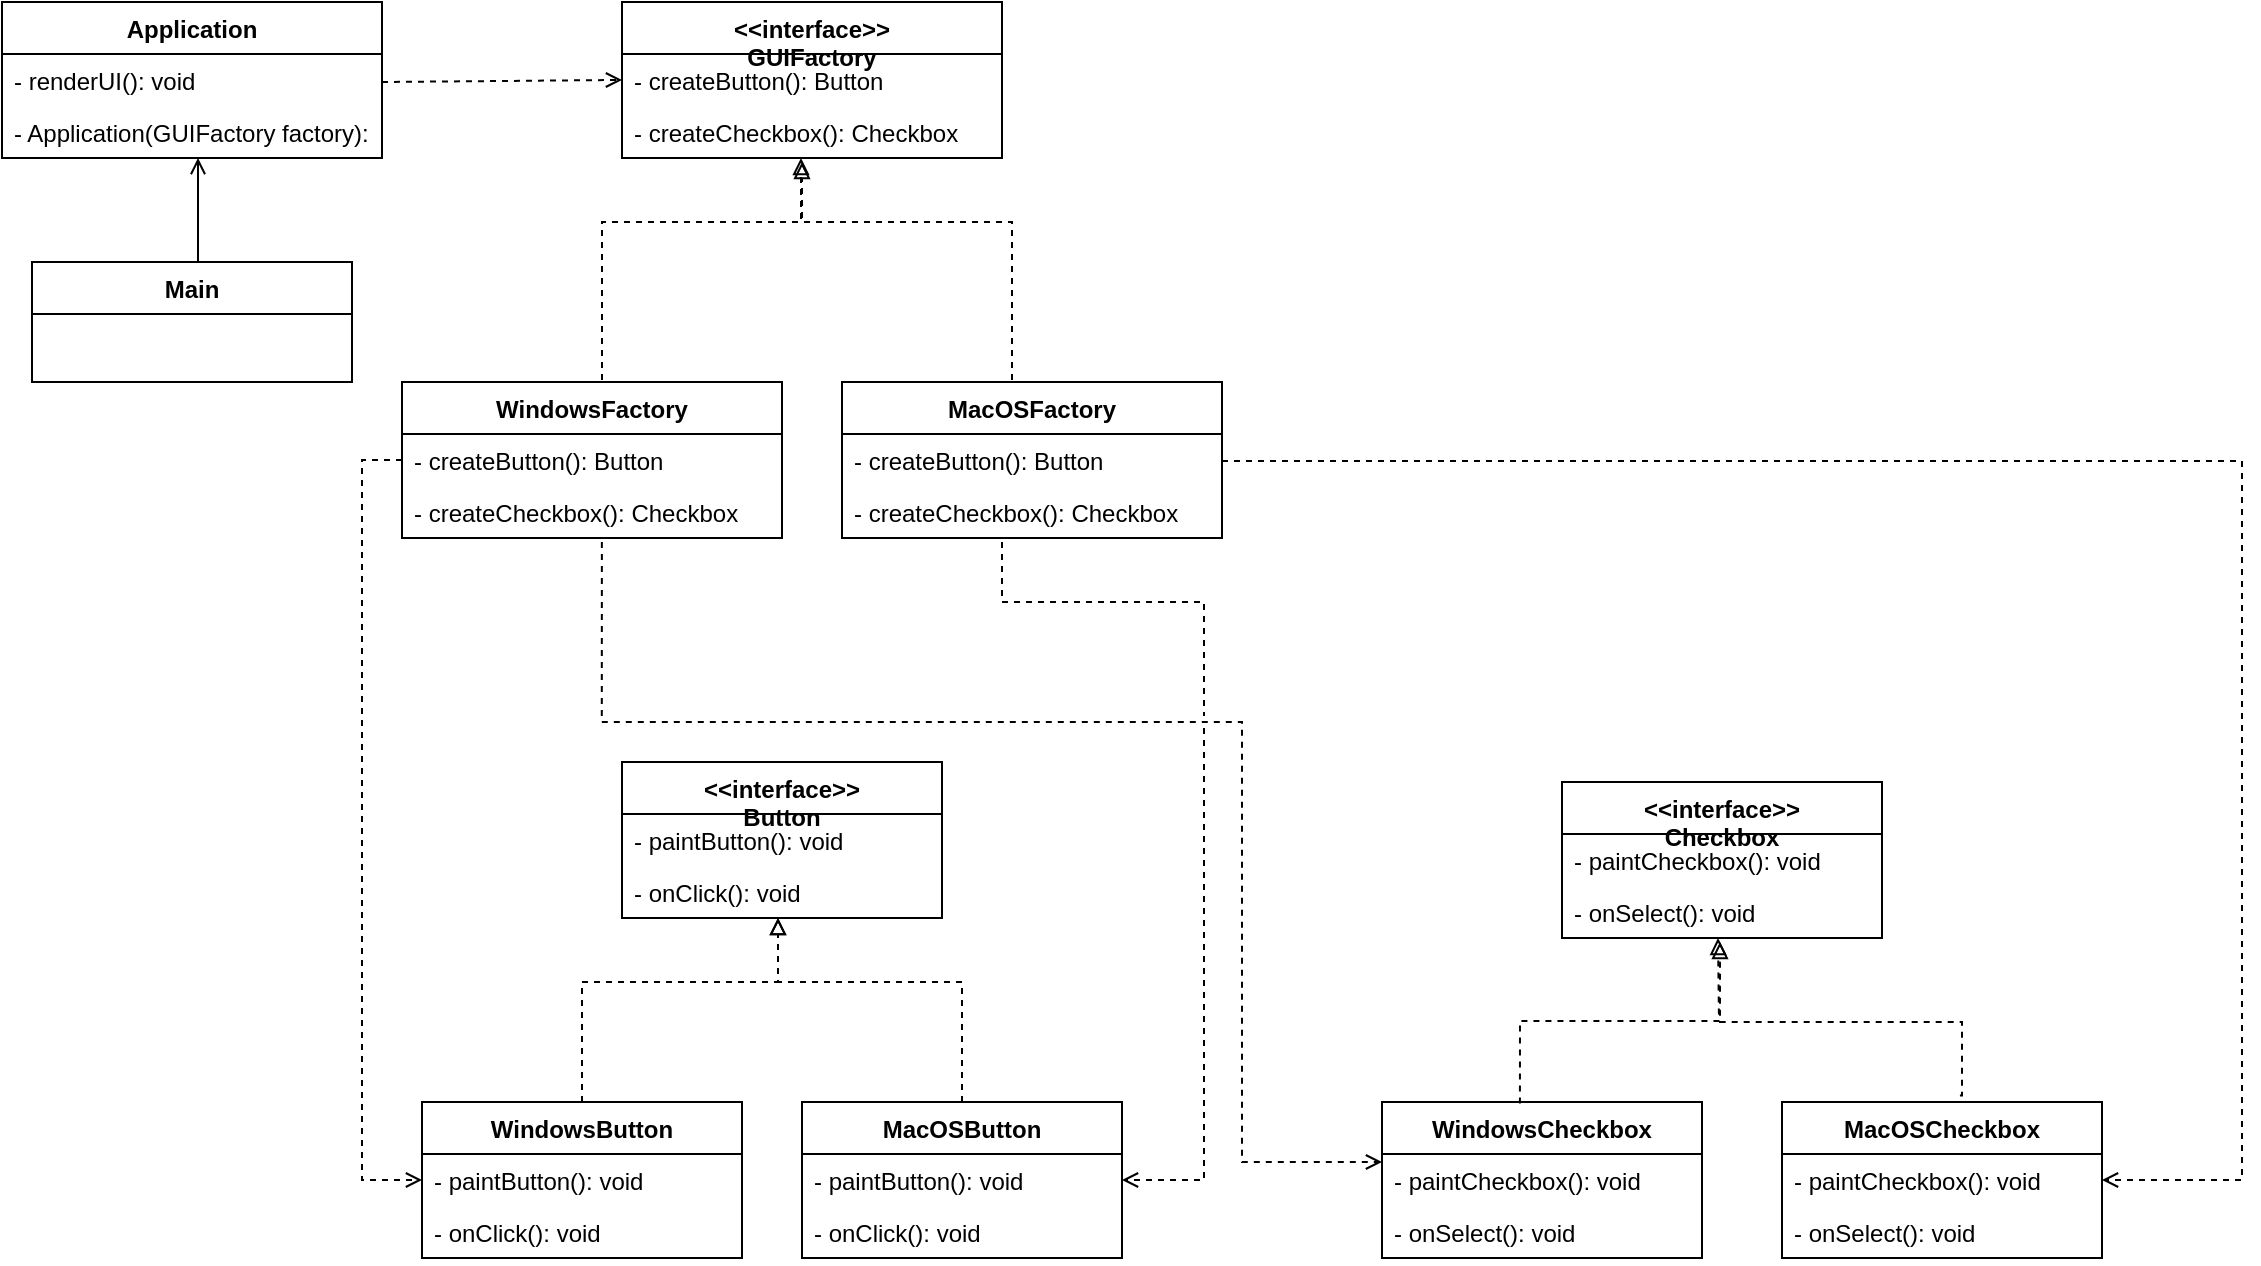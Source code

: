 <mxfile>
    <diagram id="-fCTT9Kts9_dgyBlwd14" name="Page-1">
        <mxGraphModel dx="1570" dy="563" grid="1" gridSize="10" guides="1" tooltips="1" connect="1" arrows="1" fold="1" page="1" pageScale="1" pageWidth="850" pageHeight="1100" math="0" shadow="0">
            <root>
                <mxCell id="0"/>
                <mxCell id="1" parent="0"/>
                <mxCell id="2" value="Application" style="swimlane;fontStyle=1;align=center;verticalAlign=top;childLayout=stackLayout;horizontal=1;startSize=26;horizontalStack=0;resizeParent=1;resizeParentMax=0;resizeLast=0;collapsible=1;marginBottom=0;whiteSpace=wrap;html=1;" vertex="1" parent="1">
                    <mxGeometry x="-340" y="10" width="190" height="78" as="geometry"/>
                </mxCell>
                <mxCell id="3" value="- renderUI(): void" style="text;strokeColor=none;fillColor=none;align=left;verticalAlign=top;spacingLeft=4;spacingRight=4;overflow=hidden;rotatable=0;points=[[0,0.5],[1,0.5]];portConstraint=eastwest;whiteSpace=wrap;html=1;" vertex="1" parent="2">
                    <mxGeometry y="26" width="190" height="26" as="geometry"/>
                </mxCell>
                <mxCell id="4" value="- Application(GUIFactory factory): " style="text;strokeColor=none;fillColor=none;align=left;verticalAlign=top;spacingLeft=4;spacingRight=4;overflow=hidden;rotatable=0;points=[[0,0.5],[1,0.5]];portConstraint=eastwest;whiteSpace=wrap;html=1;" vertex="1" parent="2">
                    <mxGeometry y="52" width="190" height="26" as="geometry"/>
                </mxCell>
                <mxCell id="5" value="MacOSButton" style="swimlane;fontStyle=1;align=center;verticalAlign=top;childLayout=stackLayout;horizontal=1;startSize=26;horizontalStack=0;resizeParent=1;resizeParentMax=0;resizeLast=0;collapsible=1;marginBottom=0;whiteSpace=wrap;html=1;" vertex="1" parent="1">
                    <mxGeometry x="60" y="560" width="160" height="78" as="geometry"/>
                </mxCell>
                <mxCell id="6" value="- paintButton(): void" style="text;strokeColor=none;fillColor=none;align=left;verticalAlign=top;spacingLeft=4;spacingRight=4;overflow=hidden;rotatable=0;points=[[0,0.5],[1,0.5]];portConstraint=eastwest;whiteSpace=wrap;html=1;" vertex="1" parent="5">
                    <mxGeometry y="26" width="160" height="26" as="geometry"/>
                </mxCell>
                <mxCell id="7" value="- onClick(): void" style="text;strokeColor=none;fillColor=none;align=left;verticalAlign=top;spacingLeft=4;spacingRight=4;overflow=hidden;rotatable=0;points=[[0,0.5],[1,0.5]];portConstraint=eastwest;whiteSpace=wrap;html=1;" vertex="1" parent="5">
                    <mxGeometry y="52" width="160" height="26" as="geometry"/>
                </mxCell>
                <mxCell id="8" value="&amp;lt;&amp;lt;interface&amp;gt;&amp;gt;&lt;div&gt;Checkbox&lt;/div&gt;" style="swimlane;fontStyle=1;align=center;verticalAlign=top;childLayout=stackLayout;horizontal=1;startSize=26;horizontalStack=0;resizeParent=1;resizeParentMax=0;resizeLast=0;collapsible=1;marginBottom=0;whiteSpace=wrap;html=1;" vertex="1" parent="1">
                    <mxGeometry x="440" y="400" width="160" height="78" as="geometry"/>
                </mxCell>
                <mxCell id="9" value="- paintCheckbox(): void" style="text;strokeColor=none;fillColor=none;align=left;verticalAlign=top;spacingLeft=4;spacingRight=4;overflow=hidden;rotatable=0;points=[[0,0.5],[1,0.5]];portConstraint=eastwest;whiteSpace=wrap;html=1;" vertex="1" parent="8">
                    <mxGeometry y="26" width="160" height="26" as="geometry"/>
                </mxCell>
                <mxCell id="10" value="- onSelect(): void" style="text;strokeColor=none;fillColor=none;align=left;verticalAlign=top;spacingLeft=4;spacingRight=4;overflow=hidden;rotatable=0;points=[[0,0.5],[1,0.5]];portConstraint=eastwest;whiteSpace=wrap;html=1;" vertex="1" parent="8">
                    <mxGeometry y="52" width="160" height="26" as="geometry"/>
                </mxCell>
                <mxCell id="11" value="MacOSFactory" style="swimlane;fontStyle=1;align=center;verticalAlign=top;childLayout=stackLayout;horizontal=1;startSize=26;horizontalStack=0;resizeParent=1;resizeParentMax=0;resizeLast=0;collapsible=1;marginBottom=0;whiteSpace=wrap;html=1;" vertex="1" parent="1">
                    <mxGeometry x="80" y="200" width="190" height="78" as="geometry"/>
                </mxCell>
                <mxCell id="12" value="- createButton(): Button" style="text;strokeColor=none;fillColor=none;align=left;verticalAlign=top;spacingLeft=4;spacingRight=4;overflow=hidden;rotatable=0;points=[[0,0.5],[1,0.5]];portConstraint=eastwest;whiteSpace=wrap;html=1;" vertex="1" parent="11">
                    <mxGeometry y="26" width="190" height="26" as="geometry"/>
                </mxCell>
                <mxCell id="13" value="- createCheckbox(): Checkbox" style="text;strokeColor=none;fillColor=none;align=left;verticalAlign=top;spacingLeft=4;spacingRight=4;overflow=hidden;rotatable=0;points=[[0,0.5],[1,0.5]];portConstraint=eastwest;whiteSpace=wrap;html=1;" vertex="1" parent="11">
                    <mxGeometry y="52" width="190" height="26" as="geometry"/>
                </mxCell>
                <mxCell id="14" value="WindowsButton" style="swimlane;fontStyle=1;align=center;verticalAlign=top;childLayout=stackLayout;horizontal=1;startSize=26;horizontalStack=0;resizeParent=1;resizeParentMax=0;resizeLast=0;collapsible=1;marginBottom=0;whiteSpace=wrap;html=1;" vertex="1" parent="1">
                    <mxGeometry x="-130" y="560" width="160" height="78" as="geometry"/>
                </mxCell>
                <mxCell id="15" value="- paintButton(): void" style="text;strokeColor=none;fillColor=none;align=left;verticalAlign=top;spacingLeft=4;spacingRight=4;overflow=hidden;rotatable=0;points=[[0,0.5],[1,0.5]];portConstraint=eastwest;whiteSpace=wrap;html=1;" vertex="1" parent="14">
                    <mxGeometry y="26" width="160" height="26" as="geometry"/>
                </mxCell>
                <mxCell id="16" value="- onClick(): void" style="text;strokeColor=none;fillColor=none;align=left;verticalAlign=top;spacingLeft=4;spacingRight=4;overflow=hidden;rotatable=0;points=[[0,0.5],[1,0.5]];portConstraint=eastwest;whiteSpace=wrap;html=1;" vertex="1" parent="14">
                    <mxGeometry y="52" width="160" height="26" as="geometry"/>
                </mxCell>
                <mxCell id="23" value="WindowsCheckbox" style="swimlane;fontStyle=1;align=center;verticalAlign=top;childLayout=stackLayout;horizontal=1;startSize=26;horizontalStack=0;resizeParent=1;resizeParentMax=0;resizeLast=0;collapsible=1;marginBottom=0;whiteSpace=wrap;html=1;" vertex="1" parent="1">
                    <mxGeometry x="350" y="560" width="160" height="78" as="geometry"/>
                </mxCell>
                <mxCell id="44" value="" style="html=1;labelBackgroundColor=#ffffff;jettySize=auto;orthogonalLoop=1;fontSize=14;rounded=0;jumpStyle=gap;edgeStyle=orthogonalEdgeStyle;startArrow=none;endArrow=block;endFill=0;dashed=1;strokeWidth=1;exitX=0.556;exitY=-0.041;exitDx=0;exitDy=0;exitPerimeter=0;" edge="1" parent="23" source="33">
                    <mxGeometry width="48" height="48" relative="1" as="geometry">
                        <mxPoint x="290" y="-20" as="sourcePoint"/>
                        <mxPoint x="169" y="-80" as="targetPoint"/>
                        <Array as="points">
                            <mxPoint x="290" y="-3"/>
                            <mxPoint x="290" y="-40"/>
                            <mxPoint x="169" y="-40"/>
                        </Array>
                    </mxGeometry>
                </mxCell>
                <mxCell id="24" value="- paintCheckbox(): void" style="text;strokeColor=none;fillColor=none;align=left;verticalAlign=top;spacingLeft=4;spacingRight=4;overflow=hidden;rotatable=0;points=[[0,0.5],[1,0.5]];portConstraint=eastwest;whiteSpace=wrap;html=1;" vertex="1" parent="23">
                    <mxGeometry y="26" width="160" height="26" as="geometry"/>
                </mxCell>
                <mxCell id="25" value="- onSelect(): void" style="text;strokeColor=none;fillColor=none;align=left;verticalAlign=top;spacingLeft=4;spacingRight=4;overflow=hidden;rotatable=0;points=[[0,0.5],[1,0.5]];portConstraint=eastwest;whiteSpace=wrap;html=1;" vertex="1" parent="23">
                    <mxGeometry y="52" width="160" height="26" as="geometry"/>
                </mxCell>
                <mxCell id="26" value="&amp;lt;&amp;lt;interface&amp;gt;&amp;gt;&lt;div&gt;GUIFactory&lt;/div&gt;" style="swimlane;fontStyle=1;align=center;verticalAlign=top;childLayout=stackLayout;horizontal=1;startSize=26;horizontalStack=0;resizeParent=1;resizeParentMax=0;resizeLast=0;collapsible=1;marginBottom=0;whiteSpace=wrap;html=1;" vertex="1" parent="1">
                    <mxGeometry x="-30" y="10" width="190" height="78" as="geometry"/>
                </mxCell>
                <mxCell id="27" value="- createButton(): Button" style="text;strokeColor=none;fillColor=none;align=left;verticalAlign=top;spacingLeft=4;spacingRight=4;overflow=hidden;rotatable=0;points=[[0,0.5],[1,0.5]];portConstraint=eastwest;whiteSpace=wrap;html=1;" vertex="1" parent="26">
                    <mxGeometry y="26" width="190" height="26" as="geometry"/>
                </mxCell>
                <mxCell id="28" value="- createCheckbox(): Checkbox" style="text;strokeColor=none;fillColor=none;align=left;verticalAlign=top;spacingLeft=4;spacingRight=4;overflow=hidden;rotatable=0;points=[[0,0.5],[1,0.5]];portConstraint=eastwest;whiteSpace=wrap;html=1;" vertex="1" parent="26">
                    <mxGeometry y="52" width="190" height="26" as="geometry"/>
                </mxCell>
                <mxCell id="29" value="Main" style="swimlane;fontStyle=1;align=center;verticalAlign=top;childLayout=stackLayout;horizontal=1;startSize=26;horizontalStack=0;resizeParent=1;resizeParentMax=0;resizeLast=0;collapsible=1;marginBottom=0;whiteSpace=wrap;html=1;" vertex="1" parent="1">
                    <mxGeometry x="-325" y="140" width="160" height="60" as="geometry"/>
                </mxCell>
                <mxCell id="30" value="&amp;lt;&amp;lt;interface&amp;gt;&amp;gt;&lt;div&gt;Button&lt;/div&gt;" style="swimlane;fontStyle=1;align=center;verticalAlign=top;childLayout=stackLayout;horizontal=1;startSize=26;horizontalStack=0;resizeParent=1;resizeParentMax=0;resizeLast=0;collapsible=1;marginBottom=0;whiteSpace=wrap;html=1;" vertex="1" parent="1">
                    <mxGeometry x="-30" y="390" width="160" height="78" as="geometry"/>
                </mxCell>
                <mxCell id="31" value="- paintButton(): void" style="text;strokeColor=none;fillColor=none;align=left;verticalAlign=top;spacingLeft=4;spacingRight=4;overflow=hidden;rotatable=0;points=[[0,0.5],[1,0.5]];portConstraint=eastwest;whiteSpace=wrap;html=1;" vertex="1" parent="30">
                    <mxGeometry y="26" width="160" height="26" as="geometry"/>
                </mxCell>
                <mxCell id="32" value="- onClick(): void" style="text;strokeColor=none;fillColor=none;align=left;verticalAlign=top;spacingLeft=4;spacingRight=4;overflow=hidden;rotatable=0;points=[[0,0.5],[1,0.5]];portConstraint=eastwest;whiteSpace=wrap;html=1;" vertex="1" parent="30">
                    <mxGeometry y="52" width="160" height="26" as="geometry"/>
                </mxCell>
                <mxCell id="33" value="MacOSCheckbox" style="swimlane;fontStyle=1;align=center;verticalAlign=top;childLayout=stackLayout;horizontal=1;startSize=26;horizontalStack=0;resizeParent=1;resizeParentMax=0;resizeLast=0;collapsible=1;marginBottom=0;whiteSpace=wrap;html=1;" vertex="1" parent="1">
                    <mxGeometry x="550" y="560" width="160" height="78" as="geometry"/>
                </mxCell>
                <mxCell id="34" value="- paintCheckbox(): void" style="text;strokeColor=none;fillColor=none;align=left;verticalAlign=top;spacingLeft=4;spacingRight=4;overflow=hidden;rotatable=0;points=[[0,0.5],[1,0.5]];portConstraint=eastwest;whiteSpace=wrap;html=1;" vertex="1" parent="33">
                    <mxGeometry y="26" width="160" height="26" as="geometry"/>
                </mxCell>
                <mxCell id="35" value="- onSelect(): void" style="text;strokeColor=none;fillColor=none;align=left;verticalAlign=top;spacingLeft=4;spacingRight=4;overflow=hidden;rotatable=0;points=[[0,0.5],[1,0.5]];portConstraint=eastwest;whiteSpace=wrap;html=1;" vertex="1" parent="33">
                    <mxGeometry y="52" width="160" height="26" as="geometry"/>
                </mxCell>
                <mxCell id="36" value="WindowsFactory" style="swimlane;fontStyle=1;align=center;verticalAlign=top;childLayout=stackLayout;horizontal=1;startSize=26;horizontalStack=0;resizeParent=1;resizeParentMax=0;resizeLast=0;collapsible=1;marginBottom=0;whiteSpace=wrap;html=1;" vertex="1" parent="1">
                    <mxGeometry x="-140" y="200" width="190" height="78" as="geometry"/>
                </mxCell>
                <mxCell id="37" value="- createButton(): Button" style="text;strokeColor=none;fillColor=none;align=left;verticalAlign=top;spacingLeft=4;spacingRight=4;overflow=hidden;rotatable=0;points=[[0,0.5],[1,0.5]];portConstraint=eastwest;whiteSpace=wrap;html=1;" vertex="1" parent="36">
                    <mxGeometry y="26" width="190" height="26" as="geometry"/>
                </mxCell>
                <mxCell id="38" value="- createCheckbox(): Checkbox" style="text;strokeColor=none;fillColor=none;align=left;verticalAlign=top;spacingLeft=4;spacingRight=4;overflow=hidden;rotatable=0;points=[[0,0.5],[1,0.5]];portConstraint=eastwest;whiteSpace=wrap;html=1;" vertex="1" parent="36">
                    <mxGeometry y="52" width="190" height="26" as="geometry"/>
                </mxCell>
                <mxCell id="39" value="" style="html=1;labelBackgroundColor=#ffffff;jettySize=auto;orthogonalLoop=1;fontSize=14;rounded=0;jumpStyle=gap;edgeStyle=orthogonalEdgeStyle;startArrow=none;endArrow=block;endFill=0;dashed=1;strokeWidth=1;exitX=0.5;exitY=0;exitDx=0;exitDy=0;" edge="1" parent="1" source="36">
                    <mxGeometry width="48" height="48" relative="1" as="geometry">
                        <mxPoint x="-40" y="190" as="sourcePoint"/>
                        <mxPoint x="59.5" y="88" as="targetPoint"/>
                        <Array as="points">
                            <mxPoint x="-40" y="200"/>
                            <mxPoint x="-40" y="120"/>
                            <mxPoint x="60" y="120"/>
                        </Array>
                    </mxGeometry>
                </mxCell>
                <mxCell id="40" value="" style="html=1;labelBackgroundColor=#ffffff;jettySize=auto;orthogonalLoop=1;fontSize=14;rounded=0;jumpStyle=gap;edgeStyle=orthogonalEdgeStyle;startArrow=none;endArrow=block;endFill=0;dashed=1;strokeWidth=1;exitX=0.5;exitY=0;exitDx=0;exitDy=0;" edge="1" parent="1">
                    <mxGeometry width="48" height="48" relative="1" as="geometry">
                        <mxPoint x="160" y="200" as="sourcePoint"/>
                        <mxPoint x="60" y="90" as="targetPoint"/>
                        <Array as="points">
                            <mxPoint x="165" y="200"/>
                            <mxPoint x="165" y="120"/>
                            <mxPoint x="60" y="120"/>
                        </Array>
                    </mxGeometry>
                </mxCell>
                <mxCell id="41" value="" style="html=1;labelBackgroundColor=#ffffff;jettySize=auto;orthogonalLoop=1;fontSize=14;rounded=0;jumpStyle=gap;edgeStyle=orthogonalEdgeStyle;startArrow=none;endArrow=block;endFill=0;dashed=1;strokeWidth=1;exitX=0.5;exitY=0;exitDx=0;exitDy=0;" edge="1" parent="1" source="14">
                    <mxGeometry width="48" height="48" relative="1" as="geometry">
                        <mxPoint x="-60" y="520" as="sourcePoint"/>
                        <mxPoint x="48" y="468" as="targetPoint"/>
                        <Array as="points">
                            <mxPoint x="-50" y="500"/>
                            <mxPoint x="48" y="500"/>
                        </Array>
                    </mxGeometry>
                </mxCell>
                <mxCell id="42" value="" style="html=1;labelBackgroundColor=#ffffff;jettySize=auto;orthogonalLoop=1;fontSize=14;rounded=0;jumpStyle=gap;edgeStyle=orthogonalEdgeStyle;startArrow=none;endArrow=block;endFill=0;dashed=1;strokeWidth=1;exitX=0.5;exitY=0;exitDx=0;exitDy=0;" edge="1" parent="1" source="5">
                    <mxGeometry width="48" height="48" relative="1" as="geometry">
                        <mxPoint x="40" y="560" as="sourcePoint"/>
                        <mxPoint x="48" y="468" as="targetPoint"/>
                        <Array as="points">
                            <mxPoint x="140" y="500"/>
                            <mxPoint x="48" y="500"/>
                        </Array>
                    </mxGeometry>
                </mxCell>
                <mxCell id="43" value="" style="html=1;labelBackgroundColor=#ffffff;jettySize=auto;orthogonalLoop=1;fontSize=14;rounded=0;jumpStyle=gap;edgeStyle=orthogonalEdgeStyle;startArrow=none;endArrow=block;endFill=0;dashed=1;strokeWidth=1;exitX=0.431;exitY=0.01;exitDx=0;exitDy=0;exitPerimeter=0;" edge="1" parent="1" source="23">
                    <mxGeometry width="48" height="48" relative="1" as="geometry">
                        <mxPoint x="410" y="527" as="sourcePoint"/>
                        <mxPoint x="518" y="478" as="targetPoint"/>
                    </mxGeometry>
                </mxCell>
                <mxCell id="50" value="" style="html=1;labelBackgroundColor=#ffffff;jettySize=auto;orthogonalLoop=1;fontSize=14;rounded=0;jumpStyle=gap;edgeStyle=orthogonalEdgeStyle;startArrow=none;endArrow=open;dashed=1;strokeWidth=1;entryX=0;entryY=0.5;entryDx=0;entryDy=0;" edge="1" parent="1" target="27">
                    <mxGeometry width="48" height="48" relative="1" as="geometry">
                        <mxPoint x="-150" y="50" as="sourcePoint"/>
                        <mxPoint x="-102" as="targetPoint"/>
                        <Array as="points">
                            <mxPoint x="-89" y="50"/>
                            <mxPoint x="-89" y="49"/>
                        </Array>
                    </mxGeometry>
                </mxCell>
                <mxCell id="51" value="" style="html=1;labelBackgroundColor=#ffffff;jettySize=auto;orthogonalLoop=1;fontSize=14;rounded=0;jumpStyle=gap;edgeStyle=orthogonalEdgeStyle;startArrow=none;endArrow=open;dashed=1;strokeWidth=1;exitX=0;exitY=0.5;exitDx=0;exitDy=0;entryX=0;entryY=0.5;entryDx=0;entryDy=0;" edge="1" parent="1" source="37" target="15">
                    <mxGeometry width="48" height="48" relative="1" as="geometry">
                        <mxPoint x="-150" y="240" as="sourcePoint"/>
                        <mxPoint x="-185" y="610" as="targetPoint"/>
                    </mxGeometry>
                </mxCell>
                <mxCell id="52" value="" style="html=1;labelBackgroundColor=#ffffff;jettySize=auto;orthogonalLoop=1;fontSize=14;rounded=0;jumpStyle=gap;edgeStyle=orthogonalEdgeStyle;startArrow=none;endArrow=open;dashed=1;strokeWidth=1;exitX=0.526;exitY=1.077;exitDx=0;exitDy=0;exitPerimeter=0;" edge="1" parent="1" source="38">
                    <mxGeometry width="48" height="48" relative="1" as="geometry">
                        <mxPoint x="-70" y="311" as="sourcePoint"/>
                        <mxPoint x="350" y="590" as="targetPoint"/>
                        <Array as="points">
                            <mxPoint x="-40" y="370"/>
                            <mxPoint x="280" y="370"/>
                            <mxPoint x="280" y="590"/>
                        </Array>
                    </mxGeometry>
                </mxCell>
                <mxCell id="54" value="" style="html=1;labelBackgroundColor=#ffffff;jettySize=auto;orthogonalLoop=1;fontSize=14;rounded=0;jumpStyle=gap;edgeStyle=orthogonalEdgeStyle;startArrow=none;endArrow=open;dashed=1;strokeWidth=1;entryX=1;entryY=0.5;entryDx=0;entryDy=0;" edge="1" parent="1" target="34">
                    <mxGeometry width="48" height="48" relative="1" as="geometry">
                        <mxPoint x="270" y="239.5" as="sourcePoint"/>
                        <mxPoint x="780" y="590" as="targetPoint"/>
                        <Array as="points">
                            <mxPoint x="780" y="240"/>
                            <mxPoint x="780" y="599"/>
                        </Array>
                    </mxGeometry>
                </mxCell>
                <mxCell id="55" value="" style="html=1;labelBackgroundColor=#ffffff;jettySize=auto;orthogonalLoop=1;fontSize=14;rounded=0;jumpStyle=gap;edgeStyle=orthogonalEdgeStyle;startArrow=none;endArrow=open;dashed=1;strokeWidth=1;entryX=1;entryY=0.5;entryDx=0;entryDy=0;" edge="1" parent="1" target="6">
                    <mxGeometry width="48" height="48" relative="1" as="geometry">
                        <mxPoint x="160" y="280" as="sourcePoint"/>
                        <mxPoint x="260" y="610" as="targetPoint"/>
                        <Array as="points">
                            <mxPoint x="160" y="310"/>
                            <mxPoint x="261" y="310"/>
                            <mxPoint x="261" y="599"/>
                        </Array>
                    </mxGeometry>
                </mxCell>
                <mxCell id="56" value="" style="html=1;labelBackgroundColor=#ffffff;jettySize=auto;orthogonalLoop=1;fontSize=14;rounded=0;jumpStyle=gap;edgeStyle=orthogonalEdgeStyle;startArrow=none;endArrow=open;strokeWidth=1;exitX=0.5;exitY=0;exitDx=0;exitDy=0;" edge="1" parent="1" source="29">
                    <mxGeometry width="48" height="48" relative="1" as="geometry">
                        <mxPoint x="-242" y="130" as="sourcePoint"/>
                        <mxPoint x="-242" y="88" as="targetPoint"/>
                        <Array as="points">
                            <mxPoint x="-242" y="140"/>
                        </Array>
                    </mxGeometry>
                </mxCell>
            </root>
        </mxGraphModel>
    </diagram>
</mxfile>